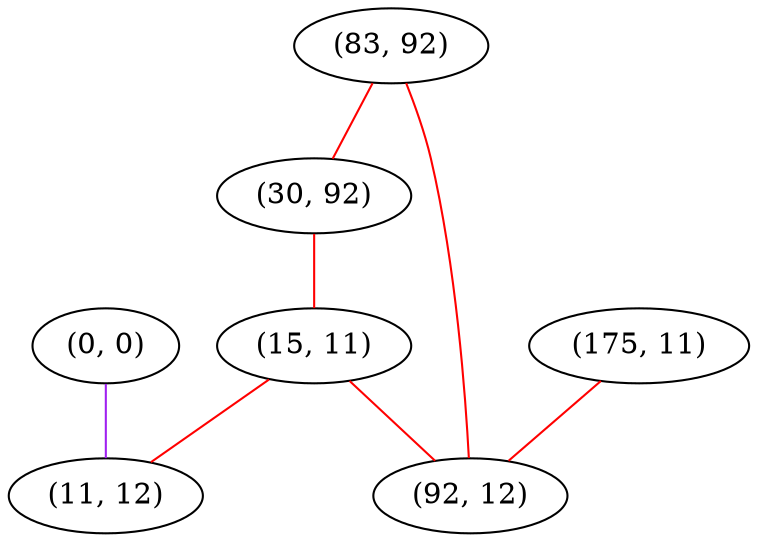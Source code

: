 graph "" {
"(0, 0)";
"(83, 92)";
"(175, 11)";
"(30, 92)";
"(15, 11)";
"(92, 12)";
"(11, 12)";
"(0, 0)" -- "(11, 12)"  [color=purple, key=0, weight=4];
"(83, 92)" -- "(30, 92)"  [color=red, key=0, weight=1];
"(83, 92)" -- "(92, 12)"  [color=red, key=0, weight=1];
"(175, 11)" -- "(92, 12)"  [color=red, key=0, weight=1];
"(30, 92)" -- "(15, 11)"  [color=red, key=0, weight=1];
"(15, 11)" -- "(92, 12)"  [color=red, key=0, weight=1];
"(15, 11)" -- "(11, 12)"  [color=red, key=0, weight=1];
}
